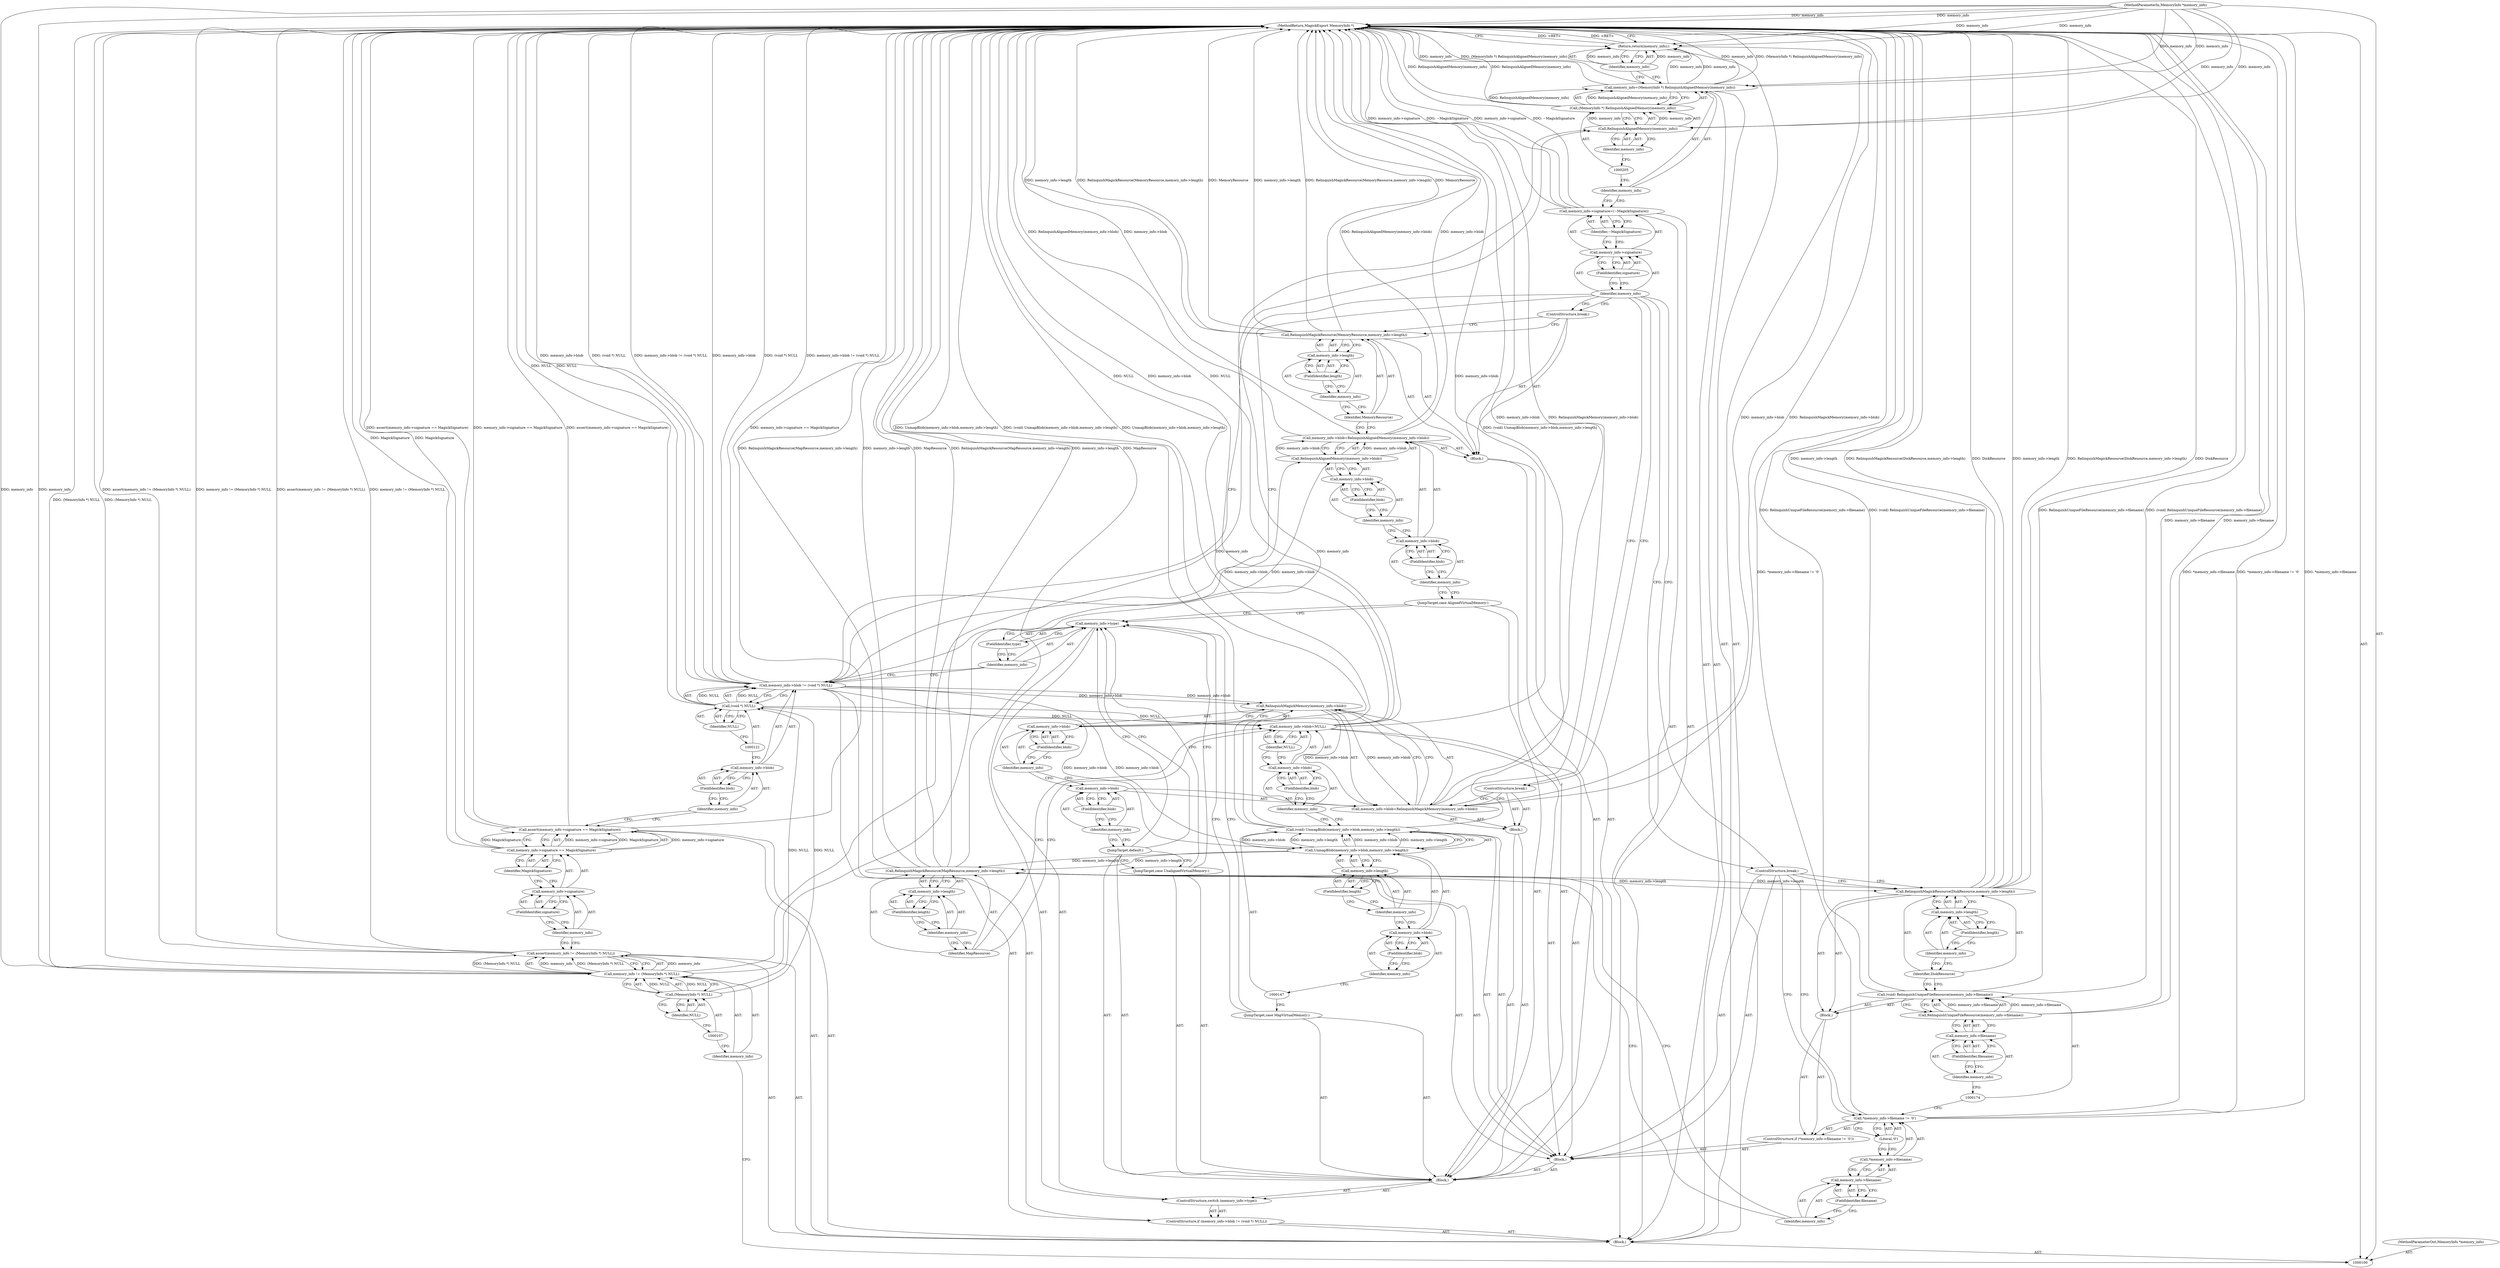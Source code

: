 digraph "0_ImageMagick_0f6fc2d5bf8f500820c3dbcf0d23ee14f2d9f734_0" {
"1000210" [label="(MethodReturn,MagickExport MemoryInfo *)"];
"1000101" [label="(MethodParameterIn,MemoryInfo *memory_info)"];
"1000272" [label="(MethodParameterOut,MemoryInfo *memory_info)"];
"1000133" [label="(FieldIdentifier,blob)"];
"1000134" [label="(Call,RelinquishAlignedMemory(memory_info->blob))"];
"1000135" [label="(Call,memory_info->blob)"];
"1000136" [label="(Identifier,memory_info)"];
"1000137" [label="(FieldIdentifier,blob)"];
"1000130" [label="(Call,memory_info->blob=RelinquishAlignedMemory(memory_info->blob))"];
"1000131" [label="(Call,memory_info->blob)"];
"1000132" [label="(Identifier,memory_info)"];
"1000139" [label="(Identifier,MemoryResource)"];
"1000140" [label="(Call,memory_info->length)"];
"1000141" [label="(Identifier,memory_info)"];
"1000142" [label="(FieldIdentifier,length)"];
"1000138" [label="(Call,RelinquishMagickResource(MemoryResource,memory_info->length))"];
"1000143" [label="(ControlStructure,break;)"];
"1000144" [label="(JumpTarget,case MapVirtualMemory:)"];
"1000145" [label="(Block,)"];
"1000148" [label="(Call,UnmapBlob(memory_info->blob,memory_info->length))"];
"1000149" [label="(Call,memory_info->blob)"];
"1000150" [label="(Identifier,memory_info)"];
"1000151" [label="(FieldIdentifier,blob)"];
"1000152" [label="(Call,memory_info->length)"];
"1000153" [label="(Identifier,memory_info)"];
"1000154" [label="(FieldIdentifier,length)"];
"1000146" [label="(Call,(void) UnmapBlob(memory_info->blob,memory_info->length))"];
"1000158" [label="(FieldIdentifier,blob)"];
"1000159" [label="(Identifier,NULL)"];
"1000155" [label="(Call,memory_info->blob=NULL)"];
"1000156" [label="(Call,memory_info->blob)"];
"1000157" [label="(Identifier,memory_info)"];
"1000161" [label="(Identifier,MapResource)"];
"1000162" [label="(Call,memory_info->length)"];
"1000163" [label="(Identifier,memory_info)"];
"1000164" [label="(FieldIdentifier,length)"];
"1000160" [label="(Call,RelinquishMagickResource(MapResource,memory_info->length))"];
"1000166" [label="(Call,*memory_info->filename != '\0')"];
"1000167" [label="(Call,*memory_info->filename)"];
"1000168" [label="(Call,memory_info->filename)"];
"1000169" [label="(Identifier,memory_info)"];
"1000170" [label="(FieldIdentifier,filename)"];
"1000171" [label="(Literal,'\0')"];
"1000165" [label="(ControlStructure,if (*memory_info->filename != '\0'))"];
"1000102" [label="(Block,)"];
"1000172" [label="(Block,)"];
"1000173" [label="(Call,(void) RelinquishUniqueFileResource(memory_info->filename))"];
"1000175" [label="(Call,RelinquishUniqueFileResource(memory_info->filename))"];
"1000176" [label="(Call,memory_info->filename)"];
"1000177" [label="(Identifier,memory_info)"];
"1000178" [label="(FieldIdentifier,filename)"];
"1000179" [label="(Call,RelinquishMagickResource(DiskResource,memory_info->length))"];
"1000180" [label="(Identifier,DiskResource)"];
"1000181" [label="(Call,memory_info->length)"];
"1000182" [label="(Identifier,memory_info)"];
"1000183" [label="(FieldIdentifier,length)"];
"1000184" [label="(ControlStructure,break;)"];
"1000185" [label="(JumpTarget,case UnalignedVirtualMemory:)"];
"1000186" [label="(JumpTarget,default:)"];
"1000187" [label="(Block,)"];
"1000191" [label="(FieldIdentifier,blob)"];
"1000192" [label="(Call,RelinquishMagickMemory(memory_info->blob))"];
"1000193" [label="(Call,memory_info->blob)"];
"1000194" [label="(Identifier,memory_info)"];
"1000195" [label="(FieldIdentifier,blob)"];
"1000188" [label="(Call,memory_info->blob=RelinquishMagickMemory(memory_info->blob))"];
"1000189" [label="(Call,memory_info->blob)"];
"1000190" [label="(Identifier,memory_info)"];
"1000103" [label="(Call,assert(memory_info != (MemoryInfo *) NULL))"];
"1000106" [label="(Call,(MemoryInfo *) NULL)"];
"1000108" [label="(Identifier,NULL)"];
"1000104" [label="(Call,memory_info != (MemoryInfo *) NULL)"];
"1000105" [label="(Identifier,memory_info)"];
"1000196" [label="(ControlStructure,break;)"];
"1000200" [label="(FieldIdentifier,signature)"];
"1000197" [label="(Call,memory_info->signature=(~MagickSignature))"];
"1000198" [label="(Call,memory_info->signature)"];
"1000199" [label="(Identifier,memory_info)"];
"1000201" [label="(Identifier,~MagickSignature)"];
"1000204" [label="(Call,(MemoryInfo *) RelinquishAlignedMemory(memory_info))"];
"1000202" [label="(Call,memory_info=(MemoryInfo *) RelinquishAlignedMemory(memory_info))"];
"1000203" [label="(Identifier,memory_info)"];
"1000206" [label="(Call,RelinquishAlignedMemory(memory_info))"];
"1000207" [label="(Identifier,memory_info)"];
"1000208" [label="(Return,return(memory_info);)"];
"1000209" [label="(Identifier,memory_info)"];
"1000109" [label="(Call,assert(memory_info->signature == MagickSignature))"];
"1000113" [label="(FieldIdentifier,signature)"];
"1000114" [label="(Identifier,MagickSignature)"];
"1000110" [label="(Call,memory_info->signature == MagickSignature)"];
"1000111" [label="(Call,memory_info->signature)"];
"1000112" [label="(Identifier,memory_info)"];
"1000119" [label="(FieldIdentifier,blob)"];
"1000115" [label="(ControlStructure,if (memory_info->blob != (void *) NULL))"];
"1000120" [label="(Call,(void *) NULL)"];
"1000122" [label="(Identifier,NULL)"];
"1000116" [label="(Call,memory_info->blob != (void *) NULL)"];
"1000117" [label="(Call,memory_info->blob)"];
"1000118" [label="(Identifier,memory_info)"];
"1000124" [label="(Call,memory_info->type)"];
"1000125" [label="(Identifier,memory_info)"];
"1000126" [label="(FieldIdentifier,type)"];
"1000123" [label="(ControlStructure,switch (memory_info->type))"];
"1000127" [label="(Block,)"];
"1000128" [label="(JumpTarget,case AlignedVirtualMemory:)"];
"1000129" [label="(Block,)"];
"1000210" -> "1000100"  [label="AST: "];
"1000210" -> "1000208"  [label="CFG: "];
"1000208" -> "1000210"  [label="DDG: <RET>"];
"1000197" -> "1000210"  [label="DDG: ~MagickSignature"];
"1000197" -> "1000210"  [label="DDG: memory_info->signature"];
"1000179" -> "1000210"  [label="DDG: memory_info->length"];
"1000179" -> "1000210"  [label="DDG: RelinquishMagickResource(DiskResource,memory_info->length)"];
"1000179" -> "1000210"  [label="DDG: DiskResource"];
"1000120" -> "1000210"  [label="DDG: NULL"];
"1000155" -> "1000210"  [label="DDG: NULL"];
"1000155" -> "1000210"  [label="DDG: memory_info->blob"];
"1000116" -> "1000210"  [label="DDG: memory_info->blob"];
"1000116" -> "1000210"  [label="DDG: (void *) NULL"];
"1000116" -> "1000210"  [label="DDG: memory_info->blob != (void *) NULL"];
"1000103" -> "1000210"  [label="DDG: memory_info != (MemoryInfo *) NULL"];
"1000103" -> "1000210"  [label="DDG: assert(memory_info != (MemoryInfo *) NULL)"];
"1000110" -> "1000210"  [label="DDG: MagickSignature"];
"1000160" -> "1000210"  [label="DDG: RelinquishMagickResource(MapResource,memory_info->length)"];
"1000160" -> "1000210"  [label="DDG: memory_info->length"];
"1000160" -> "1000210"  [label="DDG: MapResource"];
"1000188" -> "1000210"  [label="DDG: memory_info->blob"];
"1000188" -> "1000210"  [label="DDG: RelinquishMagickMemory(memory_info->blob)"];
"1000204" -> "1000210"  [label="DDG: RelinquishAlignedMemory(memory_info)"];
"1000138" -> "1000210"  [label="DDG: MemoryResource"];
"1000138" -> "1000210"  [label="DDG: memory_info->length"];
"1000138" -> "1000210"  [label="DDG: RelinquishMagickResource(MemoryResource,memory_info->length)"];
"1000166" -> "1000210"  [label="DDG: *memory_info->filename != '\0'"];
"1000166" -> "1000210"  [label="DDG: *memory_info->filename"];
"1000130" -> "1000210"  [label="DDG: RelinquishAlignedMemory(memory_info->blob)"];
"1000130" -> "1000210"  [label="DDG: memory_info->blob"];
"1000202" -> "1000210"  [label="DDG: memory_info"];
"1000202" -> "1000210"  [label="DDG: (MemoryInfo *) RelinquishAlignedMemory(memory_info)"];
"1000146" -> "1000210"  [label="DDG: UnmapBlob(memory_info->blob,memory_info->length)"];
"1000146" -> "1000210"  [label="DDG: (void) UnmapBlob(memory_info->blob,memory_info->length)"];
"1000175" -> "1000210"  [label="DDG: memory_info->filename"];
"1000101" -> "1000210"  [label="DDG: memory_info"];
"1000109" -> "1000210"  [label="DDG: memory_info->signature == MagickSignature"];
"1000109" -> "1000210"  [label="DDG: assert(memory_info->signature == MagickSignature)"];
"1000173" -> "1000210"  [label="DDG: (void) RelinquishUniqueFileResource(memory_info->filename)"];
"1000173" -> "1000210"  [label="DDG: RelinquishUniqueFileResource(memory_info->filename)"];
"1000104" -> "1000210"  [label="DDG: (MemoryInfo *) NULL"];
"1000101" -> "1000100"  [label="AST: "];
"1000101" -> "1000210"  [label="DDG: memory_info"];
"1000101" -> "1000104"  [label="DDG: memory_info"];
"1000101" -> "1000202"  [label="DDG: memory_info"];
"1000101" -> "1000206"  [label="DDG: memory_info"];
"1000101" -> "1000208"  [label="DDG: memory_info"];
"1000272" -> "1000100"  [label="AST: "];
"1000133" -> "1000131"  [label="AST: "];
"1000133" -> "1000132"  [label="CFG: "];
"1000131" -> "1000133"  [label="CFG: "];
"1000134" -> "1000130"  [label="AST: "];
"1000134" -> "1000135"  [label="CFG: "];
"1000135" -> "1000134"  [label="AST: "];
"1000130" -> "1000134"  [label="CFG: "];
"1000134" -> "1000130"  [label="DDG: memory_info->blob"];
"1000116" -> "1000134"  [label="DDG: memory_info->blob"];
"1000135" -> "1000134"  [label="AST: "];
"1000135" -> "1000137"  [label="CFG: "];
"1000136" -> "1000135"  [label="AST: "];
"1000137" -> "1000135"  [label="AST: "];
"1000134" -> "1000135"  [label="CFG: "];
"1000136" -> "1000135"  [label="AST: "];
"1000136" -> "1000131"  [label="CFG: "];
"1000137" -> "1000136"  [label="CFG: "];
"1000137" -> "1000135"  [label="AST: "];
"1000137" -> "1000136"  [label="CFG: "];
"1000135" -> "1000137"  [label="CFG: "];
"1000130" -> "1000129"  [label="AST: "];
"1000130" -> "1000134"  [label="CFG: "];
"1000131" -> "1000130"  [label="AST: "];
"1000134" -> "1000130"  [label="AST: "];
"1000139" -> "1000130"  [label="CFG: "];
"1000130" -> "1000210"  [label="DDG: RelinquishAlignedMemory(memory_info->blob)"];
"1000130" -> "1000210"  [label="DDG: memory_info->blob"];
"1000134" -> "1000130"  [label="DDG: memory_info->blob"];
"1000131" -> "1000130"  [label="AST: "];
"1000131" -> "1000133"  [label="CFG: "];
"1000132" -> "1000131"  [label="AST: "];
"1000133" -> "1000131"  [label="AST: "];
"1000136" -> "1000131"  [label="CFG: "];
"1000132" -> "1000131"  [label="AST: "];
"1000132" -> "1000128"  [label="CFG: "];
"1000133" -> "1000132"  [label="CFG: "];
"1000139" -> "1000138"  [label="AST: "];
"1000139" -> "1000130"  [label="CFG: "];
"1000141" -> "1000139"  [label="CFG: "];
"1000140" -> "1000138"  [label="AST: "];
"1000140" -> "1000142"  [label="CFG: "];
"1000141" -> "1000140"  [label="AST: "];
"1000142" -> "1000140"  [label="AST: "];
"1000138" -> "1000140"  [label="CFG: "];
"1000141" -> "1000140"  [label="AST: "];
"1000141" -> "1000139"  [label="CFG: "];
"1000142" -> "1000141"  [label="CFG: "];
"1000142" -> "1000140"  [label="AST: "];
"1000142" -> "1000141"  [label="CFG: "];
"1000140" -> "1000142"  [label="CFG: "];
"1000138" -> "1000129"  [label="AST: "];
"1000138" -> "1000140"  [label="CFG: "];
"1000139" -> "1000138"  [label="AST: "];
"1000140" -> "1000138"  [label="AST: "];
"1000143" -> "1000138"  [label="CFG: "];
"1000138" -> "1000210"  [label="DDG: MemoryResource"];
"1000138" -> "1000210"  [label="DDG: memory_info->length"];
"1000138" -> "1000210"  [label="DDG: RelinquishMagickResource(MemoryResource,memory_info->length)"];
"1000143" -> "1000129"  [label="AST: "];
"1000143" -> "1000138"  [label="CFG: "];
"1000199" -> "1000143"  [label="CFG: "];
"1000144" -> "1000127"  [label="AST: "];
"1000144" -> "1000124"  [label="CFG: "];
"1000147" -> "1000144"  [label="CFG: "];
"1000145" -> "1000127"  [label="AST: "];
"1000146" -> "1000145"  [label="AST: "];
"1000155" -> "1000145"  [label="AST: "];
"1000160" -> "1000145"  [label="AST: "];
"1000165" -> "1000145"  [label="AST: "];
"1000184" -> "1000145"  [label="AST: "];
"1000148" -> "1000146"  [label="AST: "];
"1000148" -> "1000152"  [label="CFG: "];
"1000149" -> "1000148"  [label="AST: "];
"1000152" -> "1000148"  [label="AST: "];
"1000146" -> "1000148"  [label="CFG: "];
"1000148" -> "1000146"  [label="DDG: memory_info->blob"];
"1000148" -> "1000146"  [label="DDG: memory_info->length"];
"1000116" -> "1000148"  [label="DDG: memory_info->blob"];
"1000148" -> "1000160"  [label="DDG: memory_info->length"];
"1000149" -> "1000148"  [label="AST: "];
"1000149" -> "1000151"  [label="CFG: "];
"1000150" -> "1000149"  [label="AST: "];
"1000151" -> "1000149"  [label="AST: "];
"1000153" -> "1000149"  [label="CFG: "];
"1000150" -> "1000149"  [label="AST: "];
"1000150" -> "1000147"  [label="CFG: "];
"1000151" -> "1000150"  [label="CFG: "];
"1000151" -> "1000149"  [label="AST: "];
"1000151" -> "1000150"  [label="CFG: "];
"1000149" -> "1000151"  [label="CFG: "];
"1000152" -> "1000148"  [label="AST: "];
"1000152" -> "1000154"  [label="CFG: "];
"1000153" -> "1000152"  [label="AST: "];
"1000154" -> "1000152"  [label="AST: "];
"1000148" -> "1000152"  [label="CFG: "];
"1000153" -> "1000152"  [label="AST: "];
"1000153" -> "1000149"  [label="CFG: "];
"1000154" -> "1000153"  [label="CFG: "];
"1000154" -> "1000152"  [label="AST: "];
"1000154" -> "1000153"  [label="CFG: "];
"1000152" -> "1000154"  [label="CFG: "];
"1000146" -> "1000145"  [label="AST: "];
"1000146" -> "1000148"  [label="CFG: "];
"1000147" -> "1000146"  [label="AST: "];
"1000148" -> "1000146"  [label="AST: "];
"1000157" -> "1000146"  [label="CFG: "];
"1000146" -> "1000210"  [label="DDG: UnmapBlob(memory_info->blob,memory_info->length)"];
"1000146" -> "1000210"  [label="DDG: (void) UnmapBlob(memory_info->blob,memory_info->length)"];
"1000148" -> "1000146"  [label="DDG: memory_info->blob"];
"1000148" -> "1000146"  [label="DDG: memory_info->length"];
"1000158" -> "1000156"  [label="AST: "];
"1000158" -> "1000157"  [label="CFG: "];
"1000156" -> "1000158"  [label="CFG: "];
"1000159" -> "1000155"  [label="AST: "];
"1000159" -> "1000156"  [label="CFG: "];
"1000155" -> "1000159"  [label="CFG: "];
"1000155" -> "1000145"  [label="AST: "];
"1000155" -> "1000159"  [label="CFG: "];
"1000156" -> "1000155"  [label="AST: "];
"1000159" -> "1000155"  [label="AST: "];
"1000161" -> "1000155"  [label="CFG: "];
"1000155" -> "1000210"  [label="DDG: NULL"];
"1000155" -> "1000210"  [label="DDG: memory_info->blob"];
"1000120" -> "1000155"  [label="DDG: NULL"];
"1000156" -> "1000155"  [label="AST: "];
"1000156" -> "1000158"  [label="CFG: "];
"1000157" -> "1000156"  [label="AST: "];
"1000158" -> "1000156"  [label="AST: "];
"1000159" -> "1000156"  [label="CFG: "];
"1000157" -> "1000156"  [label="AST: "];
"1000157" -> "1000146"  [label="CFG: "];
"1000158" -> "1000157"  [label="CFG: "];
"1000161" -> "1000160"  [label="AST: "];
"1000161" -> "1000155"  [label="CFG: "];
"1000163" -> "1000161"  [label="CFG: "];
"1000162" -> "1000160"  [label="AST: "];
"1000162" -> "1000164"  [label="CFG: "];
"1000163" -> "1000162"  [label="AST: "];
"1000164" -> "1000162"  [label="AST: "];
"1000160" -> "1000162"  [label="CFG: "];
"1000163" -> "1000162"  [label="AST: "];
"1000163" -> "1000161"  [label="CFG: "];
"1000164" -> "1000163"  [label="CFG: "];
"1000164" -> "1000162"  [label="AST: "];
"1000164" -> "1000163"  [label="CFG: "];
"1000162" -> "1000164"  [label="CFG: "];
"1000160" -> "1000145"  [label="AST: "];
"1000160" -> "1000162"  [label="CFG: "];
"1000161" -> "1000160"  [label="AST: "];
"1000162" -> "1000160"  [label="AST: "];
"1000169" -> "1000160"  [label="CFG: "];
"1000160" -> "1000210"  [label="DDG: RelinquishMagickResource(MapResource,memory_info->length)"];
"1000160" -> "1000210"  [label="DDG: memory_info->length"];
"1000160" -> "1000210"  [label="DDG: MapResource"];
"1000148" -> "1000160"  [label="DDG: memory_info->length"];
"1000160" -> "1000179"  [label="DDG: memory_info->length"];
"1000166" -> "1000165"  [label="AST: "];
"1000166" -> "1000171"  [label="CFG: "];
"1000167" -> "1000166"  [label="AST: "];
"1000171" -> "1000166"  [label="AST: "];
"1000174" -> "1000166"  [label="CFG: "];
"1000184" -> "1000166"  [label="CFG: "];
"1000166" -> "1000210"  [label="DDG: *memory_info->filename != '\0'"];
"1000166" -> "1000210"  [label="DDG: *memory_info->filename"];
"1000167" -> "1000166"  [label="AST: "];
"1000167" -> "1000168"  [label="CFG: "];
"1000168" -> "1000167"  [label="AST: "];
"1000171" -> "1000167"  [label="CFG: "];
"1000168" -> "1000167"  [label="AST: "];
"1000168" -> "1000170"  [label="CFG: "];
"1000169" -> "1000168"  [label="AST: "];
"1000170" -> "1000168"  [label="AST: "];
"1000167" -> "1000168"  [label="CFG: "];
"1000169" -> "1000168"  [label="AST: "];
"1000169" -> "1000160"  [label="CFG: "];
"1000170" -> "1000169"  [label="CFG: "];
"1000170" -> "1000168"  [label="AST: "];
"1000170" -> "1000169"  [label="CFG: "];
"1000168" -> "1000170"  [label="CFG: "];
"1000171" -> "1000166"  [label="AST: "];
"1000171" -> "1000167"  [label="CFG: "];
"1000166" -> "1000171"  [label="CFG: "];
"1000165" -> "1000145"  [label="AST: "];
"1000166" -> "1000165"  [label="AST: "];
"1000172" -> "1000165"  [label="AST: "];
"1000102" -> "1000100"  [label="AST: "];
"1000103" -> "1000102"  [label="AST: "];
"1000109" -> "1000102"  [label="AST: "];
"1000115" -> "1000102"  [label="AST: "];
"1000197" -> "1000102"  [label="AST: "];
"1000202" -> "1000102"  [label="AST: "];
"1000208" -> "1000102"  [label="AST: "];
"1000172" -> "1000165"  [label="AST: "];
"1000173" -> "1000172"  [label="AST: "];
"1000179" -> "1000172"  [label="AST: "];
"1000173" -> "1000172"  [label="AST: "];
"1000173" -> "1000175"  [label="CFG: "];
"1000174" -> "1000173"  [label="AST: "];
"1000175" -> "1000173"  [label="AST: "];
"1000180" -> "1000173"  [label="CFG: "];
"1000173" -> "1000210"  [label="DDG: (void) RelinquishUniqueFileResource(memory_info->filename)"];
"1000173" -> "1000210"  [label="DDG: RelinquishUniqueFileResource(memory_info->filename)"];
"1000175" -> "1000173"  [label="DDG: memory_info->filename"];
"1000175" -> "1000173"  [label="AST: "];
"1000175" -> "1000176"  [label="CFG: "];
"1000176" -> "1000175"  [label="AST: "];
"1000173" -> "1000175"  [label="CFG: "];
"1000175" -> "1000210"  [label="DDG: memory_info->filename"];
"1000175" -> "1000173"  [label="DDG: memory_info->filename"];
"1000176" -> "1000175"  [label="AST: "];
"1000176" -> "1000178"  [label="CFG: "];
"1000177" -> "1000176"  [label="AST: "];
"1000178" -> "1000176"  [label="AST: "];
"1000175" -> "1000176"  [label="CFG: "];
"1000177" -> "1000176"  [label="AST: "];
"1000177" -> "1000174"  [label="CFG: "];
"1000178" -> "1000177"  [label="CFG: "];
"1000178" -> "1000176"  [label="AST: "];
"1000178" -> "1000177"  [label="CFG: "];
"1000176" -> "1000178"  [label="CFG: "];
"1000179" -> "1000172"  [label="AST: "];
"1000179" -> "1000181"  [label="CFG: "];
"1000180" -> "1000179"  [label="AST: "];
"1000181" -> "1000179"  [label="AST: "];
"1000184" -> "1000179"  [label="CFG: "];
"1000179" -> "1000210"  [label="DDG: memory_info->length"];
"1000179" -> "1000210"  [label="DDG: RelinquishMagickResource(DiskResource,memory_info->length)"];
"1000179" -> "1000210"  [label="DDG: DiskResource"];
"1000160" -> "1000179"  [label="DDG: memory_info->length"];
"1000180" -> "1000179"  [label="AST: "];
"1000180" -> "1000173"  [label="CFG: "];
"1000182" -> "1000180"  [label="CFG: "];
"1000181" -> "1000179"  [label="AST: "];
"1000181" -> "1000183"  [label="CFG: "];
"1000182" -> "1000181"  [label="AST: "];
"1000183" -> "1000181"  [label="AST: "];
"1000179" -> "1000181"  [label="CFG: "];
"1000182" -> "1000181"  [label="AST: "];
"1000182" -> "1000180"  [label="CFG: "];
"1000183" -> "1000182"  [label="CFG: "];
"1000183" -> "1000181"  [label="AST: "];
"1000183" -> "1000182"  [label="CFG: "];
"1000181" -> "1000183"  [label="CFG: "];
"1000184" -> "1000145"  [label="AST: "];
"1000184" -> "1000179"  [label="CFG: "];
"1000184" -> "1000166"  [label="CFG: "];
"1000199" -> "1000184"  [label="CFG: "];
"1000185" -> "1000127"  [label="AST: "];
"1000185" -> "1000124"  [label="CFG: "];
"1000186" -> "1000185"  [label="CFG: "];
"1000186" -> "1000127"  [label="AST: "];
"1000186" -> "1000124"  [label="CFG: "];
"1000186" -> "1000185"  [label="CFG: "];
"1000190" -> "1000186"  [label="CFG: "];
"1000187" -> "1000127"  [label="AST: "];
"1000188" -> "1000187"  [label="AST: "];
"1000196" -> "1000187"  [label="AST: "];
"1000191" -> "1000189"  [label="AST: "];
"1000191" -> "1000190"  [label="CFG: "];
"1000189" -> "1000191"  [label="CFG: "];
"1000192" -> "1000188"  [label="AST: "];
"1000192" -> "1000193"  [label="CFG: "];
"1000193" -> "1000192"  [label="AST: "];
"1000188" -> "1000192"  [label="CFG: "];
"1000192" -> "1000188"  [label="DDG: memory_info->blob"];
"1000116" -> "1000192"  [label="DDG: memory_info->blob"];
"1000193" -> "1000192"  [label="AST: "];
"1000193" -> "1000195"  [label="CFG: "];
"1000194" -> "1000193"  [label="AST: "];
"1000195" -> "1000193"  [label="AST: "];
"1000192" -> "1000193"  [label="CFG: "];
"1000194" -> "1000193"  [label="AST: "];
"1000194" -> "1000189"  [label="CFG: "];
"1000195" -> "1000194"  [label="CFG: "];
"1000195" -> "1000193"  [label="AST: "];
"1000195" -> "1000194"  [label="CFG: "];
"1000193" -> "1000195"  [label="CFG: "];
"1000188" -> "1000187"  [label="AST: "];
"1000188" -> "1000192"  [label="CFG: "];
"1000189" -> "1000188"  [label="AST: "];
"1000192" -> "1000188"  [label="AST: "];
"1000196" -> "1000188"  [label="CFG: "];
"1000188" -> "1000210"  [label="DDG: memory_info->blob"];
"1000188" -> "1000210"  [label="DDG: RelinquishMagickMemory(memory_info->blob)"];
"1000192" -> "1000188"  [label="DDG: memory_info->blob"];
"1000189" -> "1000188"  [label="AST: "];
"1000189" -> "1000191"  [label="CFG: "];
"1000190" -> "1000189"  [label="AST: "];
"1000191" -> "1000189"  [label="AST: "];
"1000194" -> "1000189"  [label="CFG: "];
"1000190" -> "1000189"  [label="AST: "];
"1000190" -> "1000186"  [label="CFG: "];
"1000191" -> "1000190"  [label="CFG: "];
"1000103" -> "1000102"  [label="AST: "];
"1000103" -> "1000104"  [label="CFG: "];
"1000104" -> "1000103"  [label="AST: "];
"1000112" -> "1000103"  [label="CFG: "];
"1000103" -> "1000210"  [label="DDG: memory_info != (MemoryInfo *) NULL"];
"1000103" -> "1000210"  [label="DDG: assert(memory_info != (MemoryInfo *) NULL)"];
"1000104" -> "1000103"  [label="DDG: memory_info"];
"1000104" -> "1000103"  [label="DDG: (MemoryInfo *) NULL"];
"1000106" -> "1000104"  [label="AST: "];
"1000106" -> "1000108"  [label="CFG: "];
"1000107" -> "1000106"  [label="AST: "];
"1000108" -> "1000106"  [label="AST: "];
"1000104" -> "1000106"  [label="CFG: "];
"1000106" -> "1000104"  [label="DDG: NULL"];
"1000106" -> "1000120"  [label="DDG: NULL"];
"1000108" -> "1000106"  [label="AST: "];
"1000108" -> "1000107"  [label="CFG: "];
"1000106" -> "1000108"  [label="CFG: "];
"1000104" -> "1000103"  [label="AST: "];
"1000104" -> "1000106"  [label="CFG: "];
"1000105" -> "1000104"  [label="AST: "];
"1000106" -> "1000104"  [label="AST: "];
"1000103" -> "1000104"  [label="CFG: "];
"1000104" -> "1000210"  [label="DDG: (MemoryInfo *) NULL"];
"1000104" -> "1000103"  [label="DDG: memory_info"];
"1000104" -> "1000103"  [label="DDG: (MemoryInfo *) NULL"];
"1000101" -> "1000104"  [label="DDG: memory_info"];
"1000106" -> "1000104"  [label="DDG: NULL"];
"1000104" -> "1000206"  [label="DDG: memory_info"];
"1000105" -> "1000104"  [label="AST: "];
"1000105" -> "1000100"  [label="CFG: "];
"1000107" -> "1000105"  [label="CFG: "];
"1000196" -> "1000187"  [label="AST: "];
"1000196" -> "1000188"  [label="CFG: "];
"1000199" -> "1000196"  [label="CFG: "];
"1000200" -> "1000198"  [label="AST: "];
"1000200" -> "1000199"  [label="CFG: "];
"1000198" -> "1000200"  [label="CFG: "];
"1000197" -> "1000102"  [label="AST: "];
"1000197" -> "1000201"  [label="CFG: "];
"1000198" -> "1000197"  [label="AST: "];
"1000201" -> "1000197"  [label="AST: "];
"1000203" -> "1000197"  [label="CFG: "];
"1000197" -> "1000210"  [label="DDG: ~MagickSignature"];
"1000197" -> "1000210"  [label="DDG: memory_info->signature"];
"1000198" -> "1000197"  [label="AST: "];
"1000198" -> "1000200"  [label="CFG: "];
"1000199" -> "1000198"  [label="AST: "];
"1000200" -> "1000198"  [label="AST: "];
"1000201" -> "1000198"  [label="CFG: "];
"1000199" -> "1000198"  [label="AST: "];
"1000199" -> "1000143"  [label="CFG: "];
"1000199" -> "1000184"  [label="CFG: "];
"1000199" -> "1000196"  [label="CFG: "];
"1000199" -> "1000116"  [label="CFG: "];
"1000200" -> "1000199"  [label="CFG: "];
"1000201" -> "1000197"  [label="AST: "];
"1000201" -> "1000198"  [label="CFG: "];
"1000197" -> "1000201"  [label="CFG: "];
"1000204" -> "1000202"  [label="AST: "];
"1000204" -> "1000206"  [label="CFG: "];
"1000205" -> "1000204"  [label="AST: "];
"1000206" -> "1000204"  [label="AST: "];
"1000202" -> "1000204"  [label="CFG: "];
"1000204" -> "1000210"  [label="DDG: RelinquishAlignedMemory(memory_info)"];
"1000204" -> "1000202"  [label="DDG: RelinquishAlignedMemory(memory_info)"];
"1000206" -> "1000204"  [label="DDG: memory_info"];
"1000202" -> "1000102"  [label="AST: "];
"1000202" -> "1000204"  [label="CFG: "];
"1000203" -> "1000202"  [label="AST: "];
"1000204" -> "1000202"  [label="AST: "];
"1000209" -> "1000202"  [label="CFG: "];
"1000202" -> "1000210"  [label="DDG: memory_info"];
"1000202" -> "1000210"  [label="DDG: (MemoryInfo *) RelinquishAlignedMemory(memory_info)"];
"1000204" -> "1000202"  [label="DDG: RelinquishAlignedMemory(memory_info)"];
"1000101" -> "1000202"  [label="DDG: memory_info"];
"1000202" -> "1000208"  [label="DDG: memory_info"];
"1000203" -> "1000202"  [label="AST: "];
"1000203" -> "1000197"  [label="CFG: "];
"1000205" -> "1000203"  [label="CFG: "];
"1000206" -> "1000204"  [label="AST: "];
"1000206" -> "1000207"  [label="CFG: "];
"1000207" -> "1000206"  [label="AST: "];
"1000204" -> "1000206"  [label="CFG: "];
"1000206" -> "1000204"  [label="DDG: memory_info"];
"1000104" -> "1000206"  [label="DDG: memory_info"];
"1000101" -> "1000206"  [label="DDG: memory_info"];
"1000207" -> "1000206"  [label="AST: "];
"1000207" -> "1000205"  [label="CFG: "];
"1000206" -> "1000207"  [label="CFG: "];
"1000208" -> "1000102"  [label="AST: "];
"1000208" -> "1000209"  [label="CFG: "];
"1000209" -> "1000208"  [label="AST: "];
"1000210" -> "1000208"  [label="CFG: "];
"1000208" -> "1000210"  [label="DDG: <RET>"];
"1000209" -> "1000208"  [label="DDG: memory_info"];
"1000202" -> "1000208"  [label="DDG: memory_info"];
"1000101" -> "1000208"  [label="DDG: memory_info"];
"1000209" -> "1000208"  [label="AST: "];
"1000209" -> "1000202"  [label="CFG: "];
"1000208" -> "1000209"  [label="CFG: "];
"1000209" -> "1000208"  [label="DDG: memory_info"];
"1000109" -> "1000102"  [label="AST: "];
"1000109" -> "1000110"  [label="CFG: "];
"1000110" -> "1000109"  [label="AST: "];
"1000118" -> "1000109"  [label="CFG: "];
"1000109" -> "1000210"  [label="DDG: memory_info->signature == MagickSignature"];
"1000109" -> "1000210"  [label="DDG: assert(memory_info->signature == MagickSignature)"];
"1000110" -> "1000109"  [label="DDG: memory_info->signature"];
"1000110" -> "1000109"  [label="DDG: MagickSignature"];
"1000113" -> "1000111"  [label="AST: "];
"1000113" -> "1000112"  [label="CFG: "];
"1000111" -> "1000113"  [label="CFG: "];
"1000114" -> "1000110"  [label="AST: "];
"1000114" -> "1000111"  [label="CFG: "];
"1000110" -> "1000114"  [label="CFG: "];
"1000110" -> "1000109"  [label="AST: "];
"1000110" -> "1000114"  [label="CFG: "];
"1000111" -> "1000110"  [label="AST: "];
"1000114" -> "1000110"  [label="AST: "];
"1000109" -> "1000110"  [label="CFG: "];
"1000110" -> "1000210"  [label="DDG: MagickSignature"];
"1000110" -> "1000109"  [label="DDG: memory_info->signature"];
"1000110" -> "1000109"  [label="DDG: MagickSignature"];
"1000111" -> "1000110"  [label="AST: "];
"1000111" -> "1000113"  [label="CFG: "];
"1000112" -> "1000111"  [label="AST: "];
"1000113" -> "1000111"  [label="AST: "];
"1000114" -> "1000111"  [label="CFG: "];
"1000112" -> "1000111"  [label="AST: "];
"1000112" -> "1000103"  [label="CFG: "];
"1000113" -> "1000112"  [label="CFG: "];
"1000119" -> "1000117"  [label="AST: "];
"1000119" -> "1000118"  [label="CFG: "];
"1000117" -> "1000119"  [label="CFG: "];
"1000115" -> "1000102"  [label="AST: "];
"1000116" -> "1000115"  [label="AST: "];
"1000123" -> "1000115"  [label="AST: "];
"1000120" -> "1000116"  [label="AST: "];
"1000120" -> "1000122"  [label="CFG: "];
"1000121" -> "1000120"  [label="AST: "];
"1000122" -> "1000120"  [label="AST: "];
"1000116" -> "1000120"  [label="CFG: "];
"1000120" -> "1000210"  [label="DDG: NULL"];
"1000120" -> "1000116"  [label="DDG: NULL"];
"1000106" -> "1000120"  [label="DDG: NULL"];
"1000120" -> "1000155"  [label="DDG: NULL"];
"1000122" -> "1000120"  [label="AST: "];
"1000122" -> "1000121"  [label="CFG: "];
"1000120" -> "1000122"  [label="CFG: "];
"1000116" -> "1000115"  [label="AST: "];
"1000116" -> "1000120"  [label="CFG: "];
"1000117" -> "1000116"  [label="AST: "];
"1000120" -> "1000116"  [label="AST: "];
"1000125" -> "1000116"  [label="CFG: "];
"1000199" -> "1000116"  [label="CFG: "];
"1000116" -> "1000210"  [label="DDG: memory_info->blob"];
"1000116" -> "1000210"  [label="DDG: (void *) NULL"];
"1000116" -> "1000210"  [label="DDG: memory_info->blob != (void *) NULL"];
"1000120" -> "1000116"  [label="DDG: NULL"];
"1000116" -> "1000134"  [label="DDG: memory_info->blob"];
"1000116" -> "1000148"  [label="DDG: memory_info->blob"];
"1000116" -> "1000192"  [label="DDG: memory_info->blob"];
"1000117" -> "1000116"  [label="AST: "];
"1000117" -> "1000119"  [label="CFG: "];
"1000118" -> "1000117"  [label="AST: "];
"1000119" -> "1000117"  [label="AST: "];
"1000121" -> "1000117"  [label="CFG: "];
"1000118" -> "1000117"  [label="AST: "];
"1000118" -> "1000109"  [label="CFG: "];
"1000119" -> "1000118"  [label="CFG: "];
"1000124" -> "1000123"  [label="AST: "];
"1000124" -> "1000126"  [label="CFG: "];
"1000125" -> "1000124"  [label="AST: "];
"1000126" -> "1000124"  [label="AST: "];
"1000128" -> "1000124"  [label="CFG: "];
"1000144" -> "1000124"  [label="CFG: "];
"1000185" -> "1000124"  [label="CFG: "];
"1000186" -> "1000124"  [label="CFG: "];
"1000125" -> "1000124"  [label="AST: "];
"1000125" -> "1000116"  [label="CFG: "];
"1000126" -> "1000125"  [label="CFG: "];
"1000126" -> "1000124"  [label="AST: "];
"1000126" -> "1000125"  [label="CFG: "];
"1000124" -> "1000126"  [label="CFG: "];
"1000123" -> "1000115"  [label="AST: "];
"1000124" -> "1000123"  [label="AST: "];
"1000127" -> "1000123"  [label="AST: "];
"1000127" -> "1000123"  [label="AST: "];
"1000128" -> "1000127"  [label="AST: "];
"1000129" -> "1000127"  [label="AST: "];
"1000144" -> "1000127"  [label="AST: "];
"1000145" -> "1000127"  [label="AST: "];
"1000185" -> "1000127"  [label="AST: "];
"1000186" -> "1000127"  [label="AST: "];
"1000187" -> "1000127"  [label="AST: "];
"1000128" -> "1000127"  [label="AST: "];
"1000128" -> "1000124"  [label="CFG: "];
"1000132" -> "1000128"  [label="CFG: "];
"1000129" -> "1000127"  [label="AST: "];
"1000130" -> "1000129"  [label="AST: "];
"1000138" -> "1000129"  [label="AST: "];
"1000143" -> "1000129"  [label="AST: "];
}
